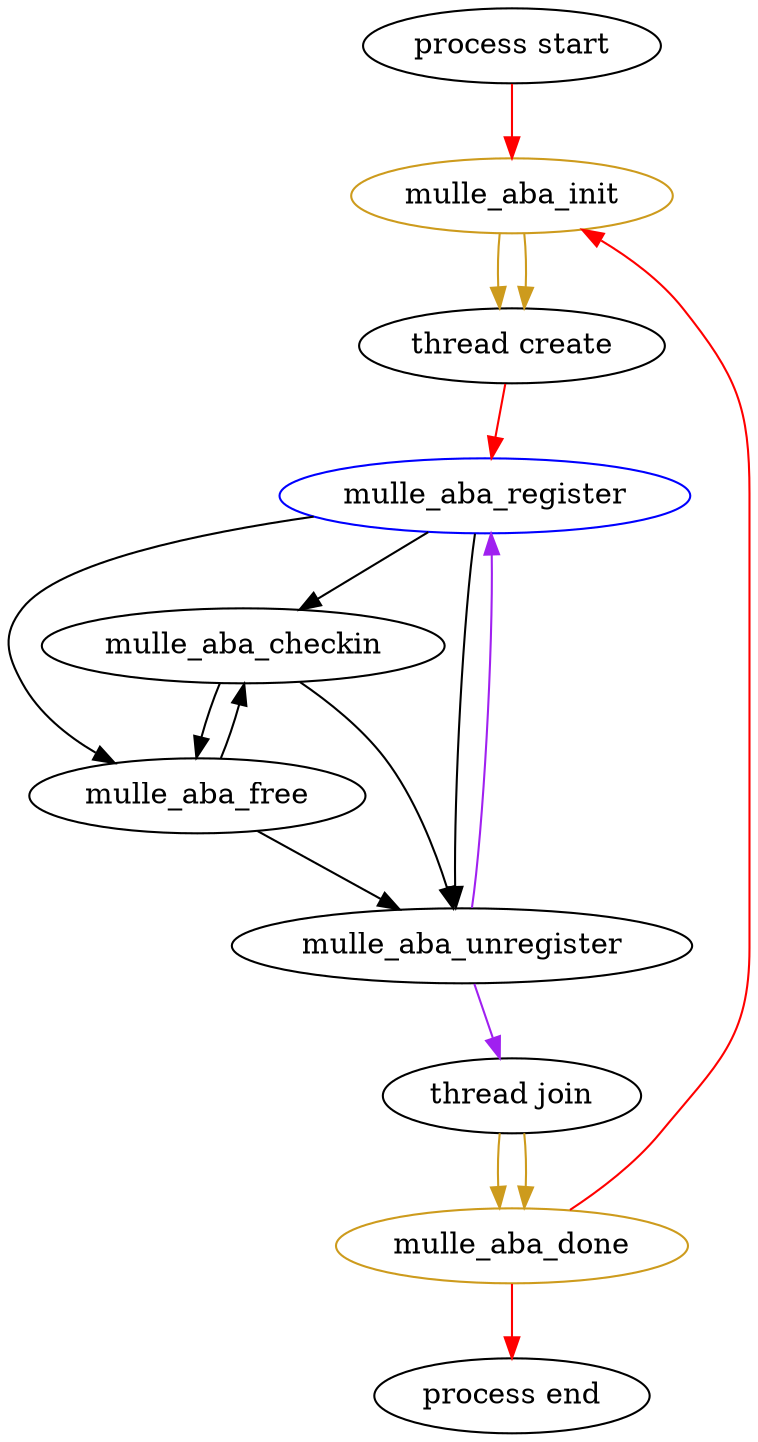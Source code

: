 digraph
{
	
	"process start" -> "mulle_aba_init"      [color="red"];

	"mulle_aba_init" 			 [color="goldenrod3"];
	"mulle_aba_init" ->  "thread create"     [color="goldenrod3"];
	"mulle_aba_init" ->  "thread create"     [color="goldenrod3"];
	"mulle_aba_done" 			 [color="goldenrod3"];
	"mulle_aba_done" ->  "process end"       [color="red"];
	"mulle_aba_done" ->  "mulle_aba_init"    [color="red"];

	"thread join" -> "mulle_aba_done"        [color="goldenrod3"];
	"thread join" -> "mulle_aba_done"        [color="goldenrod3"];
	"thread create" ->  "mulle_aba_register" [color="red"];

	"mulle_aba_register" [color="blue"];
	"mulle_aba_register" -> "mulle_aba_checkin";
	"mulle_aba_register" -> "mulle_aba_free";
	"mulle_aba_free" -> "mulle_aba_checkin";
	"mulle_aba_checkin" -> "mulle_aba_free";
	"mulle_aba_checkin" -> "mulle_aba_unregister";
	"mulle_aba_free" -> "mulle_aba_unregister";
	"mulle_aba_register" -> "mulle_aba_unregister";
	"mulle_aba_unregister" -> "mulle_aba_register" [color="purple"];

	"mulle_aba_unregister" ->  "thread join" [color="purple"];

}
